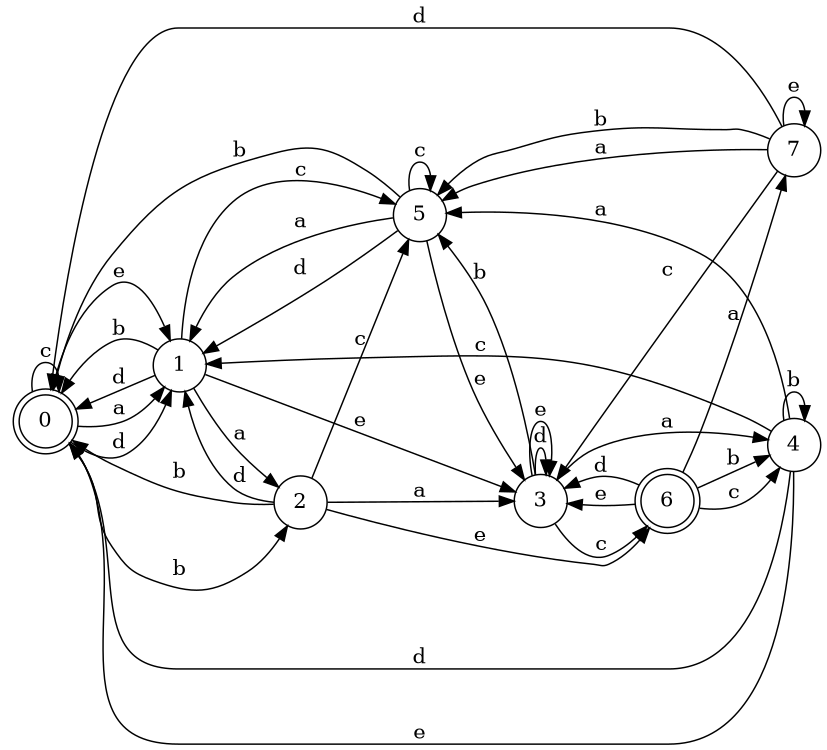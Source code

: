 digraph n7_3 {
__start0 [label="" shape="none"];

rankdir=LR;
size="8,5";

s0 [style="rounded,filled", color="black", fillcolor="white" shape="doublecircle", label="0"];
s1 [style="filled", color="black", fillcolor="white" shape="circle", label="1"];
s2 [style="filled", color="black", fillcolor="white" shape="circle", label="2"];
s3 [style="filled", color="black", fillcolor="white" shape="circle", label="3"];
s4 [style="filled", color="black", fillcolor="white" shape="circle", label="4"];
s5 [style="filled", color="black", fillcolor="white" shape="circle", label="5"];
s6 [style="rounded,filled", color="black", fillcolor="white" shape="doublecircle", label="6"];
s7 [style="filled", color="black", fillcolor="white" shape="circle", label="7"];
s0 -> s1 [label="a"];
s0 -> s2 [label="b"];
s0 -> s0 [label="c"];
s0 -> s1 [label="d"];
s0 -> s1 [label="e"];
s1 -> s2 [label="a"];
s1 -> s0 [label="b"];
s1 -> s5 [label="c"];
s1 -> s0 [label="d"];
s1 -> s3 [label="e"];
s2 -> s3 [label="a"];
s2 -> s0 [label="b"];
s2 -> s5 [label="c"];
s2 -> s1 [label="d"];
s2 -> s6 [label="e"];
s3 -> s4 [label="a"];
s3 -> s5 [label="b"];
s3 -> s6 [label="c"];
s3 -> s3 [label="d"];
s3 -> s3 [label="e"];
s4 -> s5 [label="a"];
s4 -> s4 [label="b"];
s4 -> s1 [label="c"];
s4 -> s0 [label="d"];
s4 -> s0 [label="e"];
s5 -> s1 [label="a"];
s5 -> s0 [label="b"];
s5 -> s5 [label="c"];
s5 -> s1 [label="d"];
s5 -> s3 [label="e"];
s6 -> s7 [label="a"];
s6 -> s4 [label="b"];
s6 -> s4 [label="c"];
s6 -> s3 [label="d"];
s6 -> s3 [label="e"];
s7 -> s5 [label="a"];
s7 -> s5 [label="b"];
s7 -> s3 [label="c"];
s7 -> s0 [label="d"];
s7 -> s7 [label="e"];

}